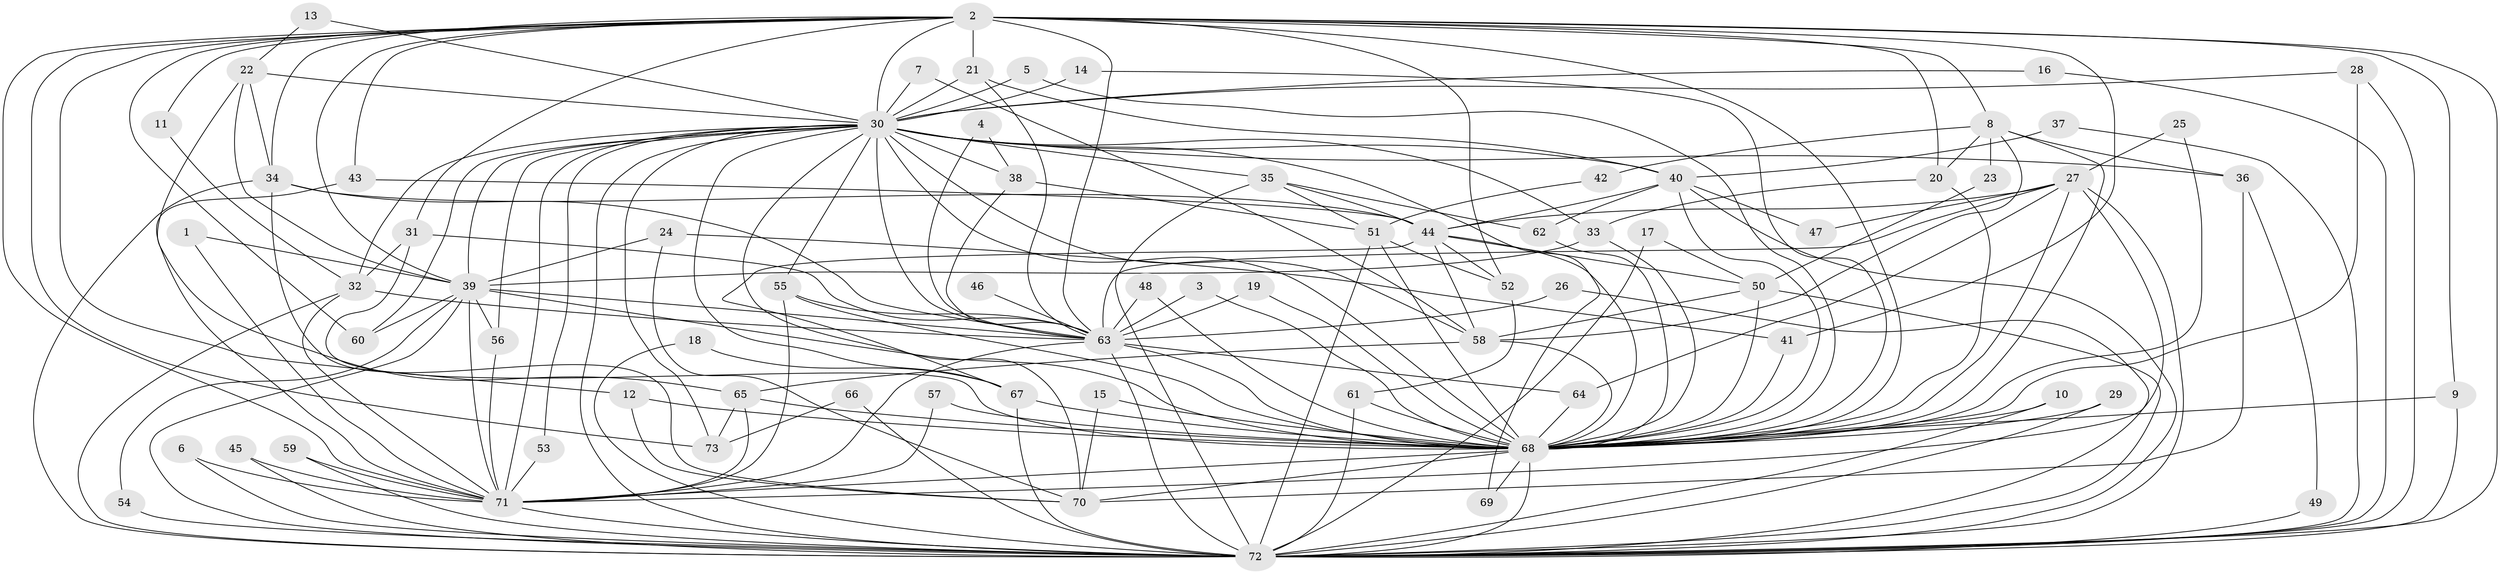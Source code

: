 // original degree distribution, {18: 0.006896551724137931, 34: 0.006896551724137931, 28: 0.006896551724137931, 22: 0.006896551724137931, 29: 0.013793103448275862, 23: 0.013793103448275862, 16: 0.006896551724137931, 25: 0.006896551724137931, 3: 0.2, 5: 0.04827586206896552, 4: 0.06896551724137931, 6: 0.020689655172413793, 7: 0.006896551724137931, 2: 0.5586206896551724, 8: 0.020689655172413793, 10: 0.006896551724137931}
// Generated by graph-tools (version 1.1) at 2025/49/03/09/25 03:49:32]
// undirected, 73 vertices, 195 edges
graph export_dot {
graph [start="1"]
  node [color=gray90,style=filled];
  1;
  2;
  3;
  4;
  5;
  6;
  7;
  8;
  9;
  10;
  11;
  12;
  13;
  14;
  15;
  16;
  17;
  18;
  19;
  20;
  21;
  22;
  23;
  24;
  25;
  26;
  27;
  28;
  29;
  30;
  31;
  32;
  33;
  34;
  35;
  36;
  37;
  38;
  39;
  40;
  41;
  42;
  43;
  44;
  45;
  46;
  47;
  48;
  49;
  50;
  51;
  52;
  53;
  54;
  55;
  56;
  57;
  58;
  59;
  60;
  61;
  62;
  63;
  64;
  65;
  66;
  67;
  68;
  69;
  70;
  71;
  72;
  73;
  1 -- 39 [weight=1.0];
  1 -- 71 [weight=1.0];
  2 -- 8 [weight=1.0];
  2 -- 9 [weight=1.0];
  2 -- 11 [weight=1.0];
  2 -- 12 [weight=1.0];
  2 -- 20 [weight=1.0];
  2 -- 21 [weight=1.0];
  2 -- 30 [weight=2.0];
  2 -- 31 [weight=1.0];
  2 -- 34 [weight=1.0];
  2 -- 39 [weight=1.0];
  2 -- 41 [weight=1.0];
  2 -- 43 [weight=1.0];
  2 -- 52 [weight=1.0];
  2 -- 60 [weight=1.0];
  2 -- 63 [weight=1.0];
  2 -- 68 [weight=4.0];
  2 -- 71 [weight=2.0];
  2 -- 72 [weight=2.0];
  2 -- 73 [weight=1.0];
  3 -- 63 [weight=1.0];
  3 -- 68 [weight=1.0];
  4 -- 38 [weight=1.0];
  4 -- 63 [weight=1.0];
  5 -- 30 [weight=1.0];
  5 -- 68 [weight=1.0];
  6 -- 71 [weight=1.0];
  6 -- 72 [weight=1.0];
  7 -- 30 [weight=1.0];
  7 -- 58 [weight=1.0];
  8 -- 20 [weight=1.0];
  8 -- 23 [weight=1.0];
  8 -- 36 [weight=1.0];
  8 -- 42 [weight=1.0];
  8 -- 58 [weight=1.0];
  8 -- 68 [weight=1.0];
  9 -- 68 [weight=1.0];
  9 -- 72 [weight=1.0];
  10 -- 68 [weight=1.0];
  10 -- 72 [weight=1.0];
  11 -- 32 [weight=1.0];
  12 -- 68 [weight=1.0];
  12 -- 70 [weight=1.0];
  13 -- 22 [weight=1.0];
  13 -- 30 [weight=1.0];
  14 -- 30 [weight=1.0];
  14 -- 68 [weight=2.0];
  15 -- 68 [weight=1.0];
  15 -- 70 [weight=1.0];
  16 -- 30 [weight=1.0];
  16 -- 72 [weight=1.0];
  17 -- 50 [weight=1.0];
  17 -- 72 [weight=1.0];
  18 -- 67 [weight=1.0];
  18 -- 72 [weight=1.0];
  19 -- 63 [weight=1.0];
  19 -- 68 [weight=1.0];
  20 -- 33 [weight=1.0];
  20 -- 68 [weight=1.0];
  21 -- 30 [weight=1.0];
  21 -- 40 [weight=1.0];
  21 -- 63 [weight=1.0];
  22 -- 30 [weight=2.0];
  22 -- 34 [weight=1.0];
  22 -- 39 [weight=1.0];
  22 -- 65 [weight=1.0];
  23 -- 50 [weight=1.0];
  24 -- 39 [weight=1.0];
  24 -- 41 [weight=1.0];
  24 -- 70 [weight=1.0];
  25 -- 27 [weight=1.0];
  25 -- 68 [weight=1.0];
  26 -- 63 [weight=1.0];
  26 -- 72 [weight=1.0];
  27 -- 44 [weight=1.0];
  27 -- 47 [weight=1.0];
  27 -- 63 [weight=1.0];
  27 -- 64 [weight=1.0];
  27 -- 68 [weight=1.0];
  27 -- 71 [weight=1.0];
  27 -- 72 [weight=1.0];
  28 -- 30 [weight=1.0];
  28 -- 68 [weight=1.0];
  28 -- 72 [weight=1.0];
  29 -- 68 [weight=1.0];
  29 -- 72 [weight=1.0];
  30 -- 32 [weight=1.0];
  30 -- 33 [weight=1.0];
  30 -- 35 [weight=2.0];
  30 -- 36 [weight=1.0];
  30 -- 38 [weight=3.0];
  30 -- 39 [weight=2.0];
  30 -- 40 [weight=1.0];
  30 -- 53 [weight=1.0];
  30 -- 55 [weight=1.0];
  30 -- 56 [weight=1.0];
  30 -- 58 [weight=1.0];
  30 -- 60 [weight=1.0];
  30 -- 63 [weight=2.0];
  30 -- 67 [weight=1.0];
  30 -- 68 [weight=4.0];
  30 -- 69 [weight=1.0];
  30 -- 70 [weight=1.0];
  30 -- 71 [weight=4.0];
  30 -- 72 [weight=4.0];
  30 -- 73 [weight=1.0];
  31 -- 32 [weight=1.0];
  31 -- 63 [weight=1.0];
  31 -- 68 [weight=1.0];
  32 -- 63 [weight=1.0];
  32 -- 71 [weight=1.0];
  32 -- 72 [weight=1.0];
  33 -- 39 [weight=1.0];
  33 -- 68 [weight=1.0];
  34 -- 44 [weight=1.0];
  34 -- 63 [weight=1.0];
  34 -- 70 [weight=1.0];
  34 -- 72 [weight=1.0];
  35 -- 44 [weight=1.0];
  35 -- 51 [weight=1.0];
  35 -- 62 [weight=1.0];
  35 -- 72 [weight=1.0];
  36 -- 49 [weight=1.0];
  36 -- 70 [weight=1.0];
  37 -- 40 [weight=1.0];
  37 -- 72 [weight=1.0];
  38 -- 51 [weight=1.0];
  38 -- 63 [weight=1.0];
  39 -- 54 [weight=1.0];
  39 -- 56 [weight=1.0];
  39 -- 60 [weight=1.0];
  39 -- 63 [weight=1.0];
  39 -- 68 [weight=2.0];
  39 -- 71 [weight=1.0];
  39 -- 72 [weight=2.0];
  40 -- 44 [weight=1.0];
  40 -- 47 [weight=1.0];
  40 -- 62 [weight=1.0];
  40 -- 68 [weight=2.0];
  40 -- 72 [weight=1.0];
  41 -- 68 [weight=2.0];
  42 -- 51 [weight=1.0];
  43 -- 44 [weight=1.0];
  43 -- 71 [weight=1.0];
  44 -- 50 [weight=1.0];
  44 -- 52 [weight=1.0];
  44 -- 58 [weight=2.0];
  44 -- 67 [weight=1.0];
  44 -- 68 [weight=1.0];
  45 -- 71 [weight=1.0];
  45 -- 72 [weight=1.0];
  46 -- 63 [weight=1.0];
  48 -- 63 [weight=1.0];
  48 -- 68 [weight=1.0];
  49 -- 72 [weight=1.0];
  50 -- 58 [weight=2.0];
  50 -- 68 [weight=2.0];
  50 -- 72 [weight=1.0];
  51 -- 52 [weight=1.0];
  51 -- 68 [weight=2.0];
  51 -- 72 [weight=1.0];
  52 -- 61 [weight=1.0];
  53 -- 71 [weight=1.0];
  54 -- 72 [weight=1.0];
  55 -- 63 [weight=1.0];
  55 -- 68 [weight=1.0];
  55 -- 71 [weight=1.0];
  56 -- 71 [weight=1.0];
  57 -- 68 [weight=1.0];
  57 -- 71 [weight=1.0];
  58 -- 65 [weight=1.0];
  58 -- 68 [weight=1.0];
  59 -- 71 [weight=1.0];
  59 -- 72 [weight=1.0];
  61 -- 68 [weight=1.0];
  61 -- 72 [weight=1.0];
  62 -- 68 [weight=1.0];
  63 -- 64 [weight=1.0];
  63 -- 68 [weight=3.0];
  63 -- 71 [weight=1.0];
  63 -- 72 [weight=2.0];
  64 -- 68 [weight=1.0];
  65 -- 68 [weight=1.0];
  65 -- 71 [weight=1.0];
  65 -- 73 [weight=1.0];
  66 -- 72 [weight=1.0];
  66 -- 73 [weight=1.0];
  67 -- 68 [weight=2.0];
  67 -- 72 [weight=2.0];
  68 -- 69 [weight=1.0];
  68 -- 70 [weight=2.0];
  68 -- 71 [weight=2.0];
  68 -- 72 [weight=5.0];
  71 -- 72 [weight=2.0];
}
